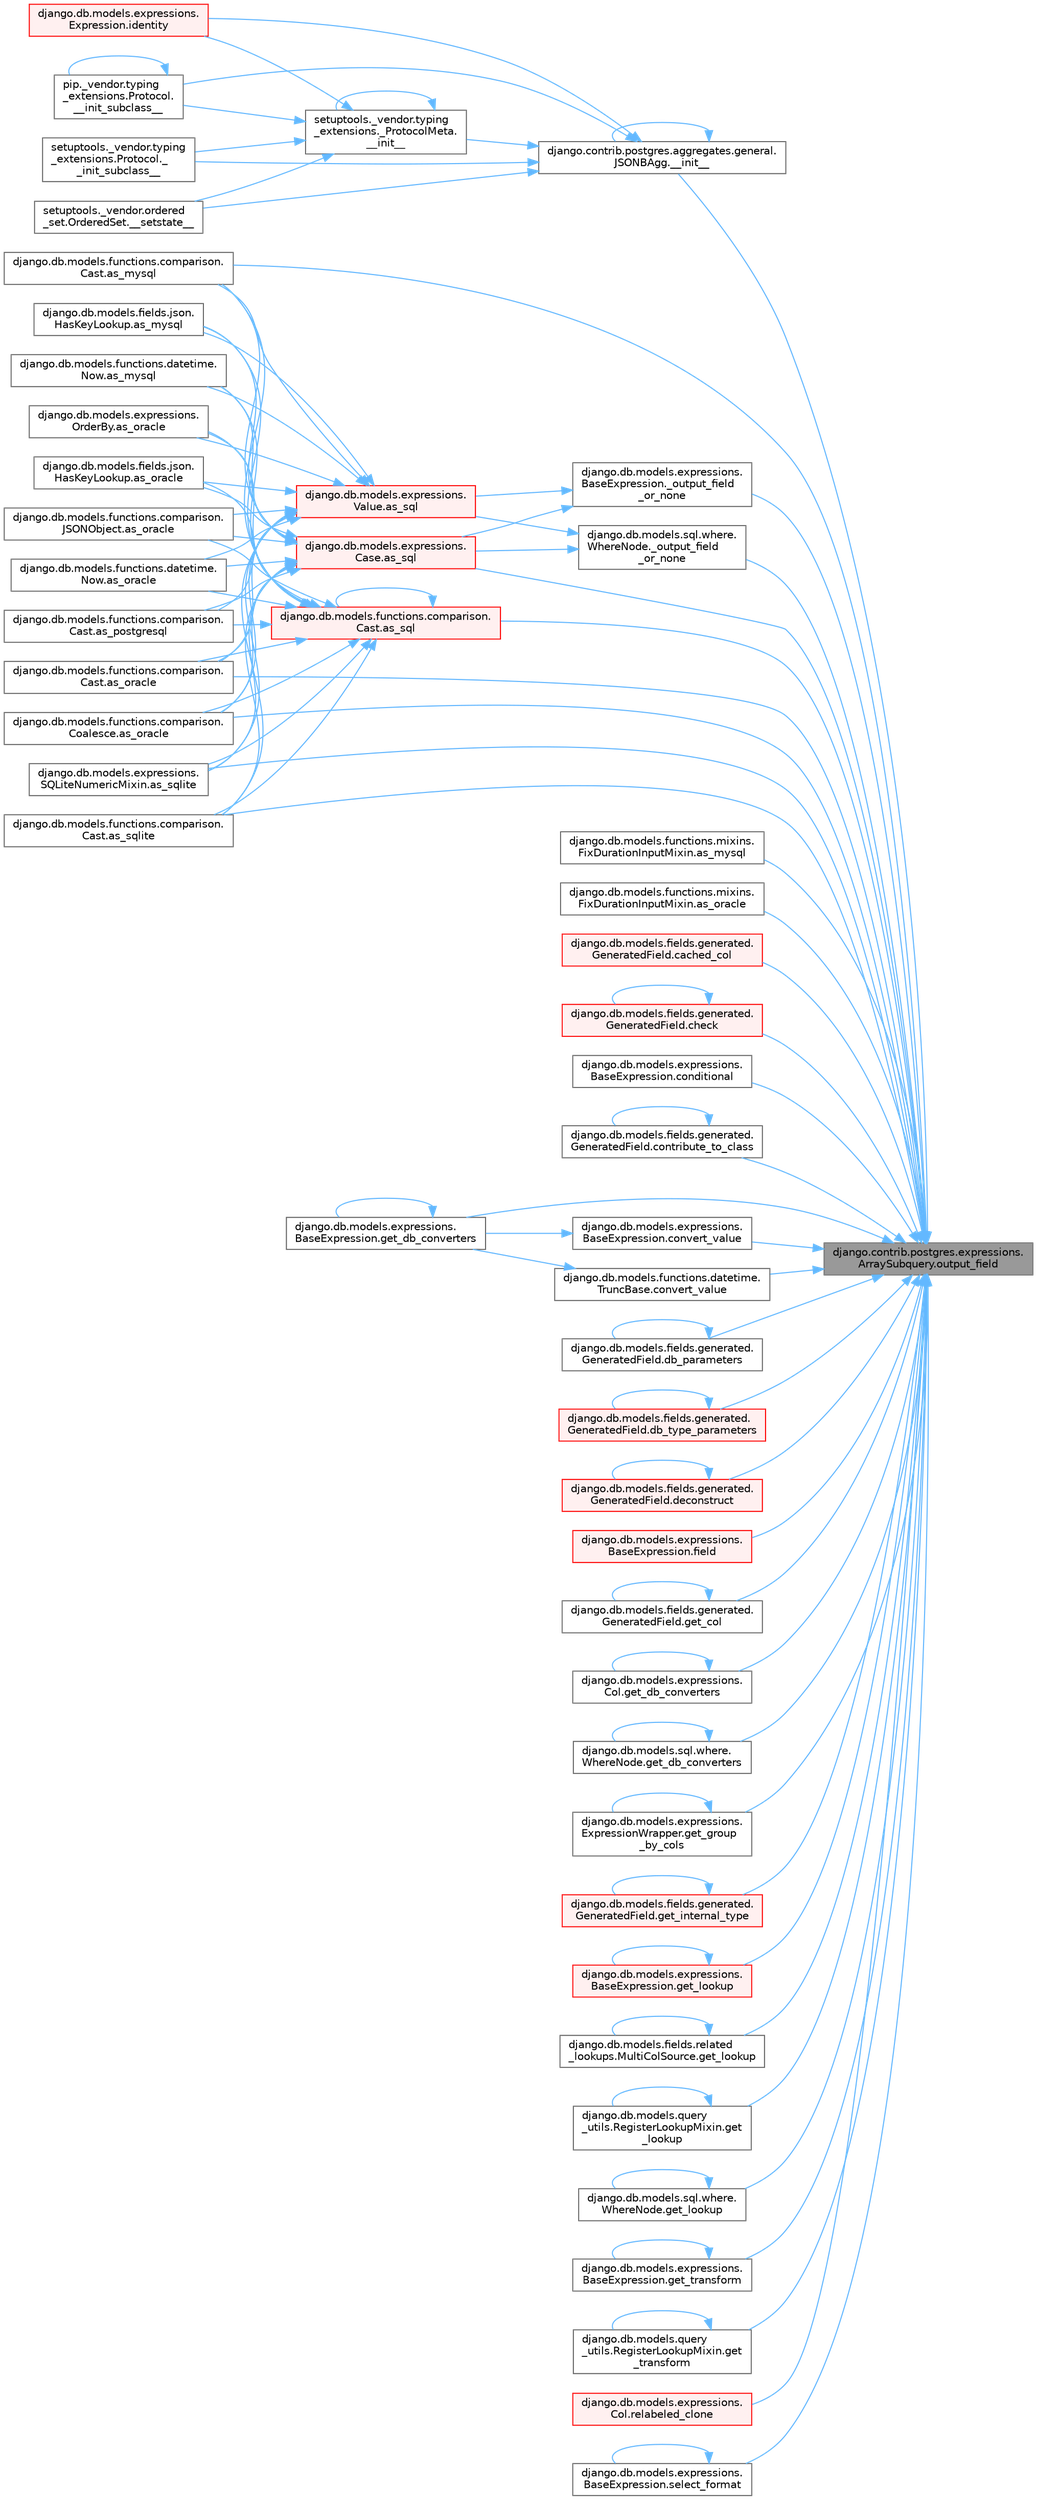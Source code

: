 digraph "django.contrib.postgres.expressions.ArraySubquery.output_field"
{
 // LATEX_PDF_SIZE
  bgcolor="transparent";
  edge [fontname=Helvetica,fontsize=10,labelfontname=Helvetica,labelfontsize=10];
  node [fontname=Helvetica,fontsize=10,shape=box,height=0.2,width=0.4];
  rankdir="RL";
  Node1 [id="Node000001",label="django.contrib.postgres.expressions.\lArraySubquery.output_field",height=0.2,width=0.4,color="gray40", fillcolor="grey60", style="filled", fontcolor="black",tooltip=" "];
  Node1 -> Node2 [id="edge1_Node000001_Node000002",dir="back",color="steelblue1",style="solid",tooltip=" "];
  Node2 [id="Node000002",label="django.contrib.postgres.aggregates.general.\lJSONBAgg.__init__",height=0.2,width=0.4,color="grey40", fillcolor="white", style="filled",URL="$classdjango_1_1contrib_1_1postgres_1_1aggregates_1_1general_1_1_j_s_o_n_b_agg.html#aa39cd664a8b14d90239be69e6599fd7f",tooltip=" "];
  Node2 -> Node2 [id="edge2_Node000002_Node000002",dir="back",color="steelblue1",style="solid",tooltip=" "];
  Node2 -> Node3 [id="edge3_Node000002_Node000003",dir="back",color="steelblue1",style="solid",tooltip=" "];
  Node3 [id="Node000003",label="setuptools._vendor.typing\l_extensions._ProtocolMeta.\l__init__",height=0.2,width=0.4,color="grey40", fillcolor="white", style="filled",URL="$classsetuptools_1_1__vendor_1_1typing__extensions_1_1___protocol_meta.html#a7bbaff8ac6d19534b46bca363ee0b43a",tooltip=" "];
  Node3 -> Node3 [id="edge4_Node000003_Node000003",dir="back",color="steelblue1",style="solid",tooltip=" "];
  Node3 -> Node4 [id="edge5_Node000003_Node000004",dir="back",color="steelblue1",style="solid",tooltip=" "];
  Node4 [id="Node000004",label="pip._vendor.typing\l_extensions.Protocol.\l__init_subclass__",height=0.2,width=0.4,color="grey40", fillcolor="white", style="filled",URL="$classpip_1_1__vendor_1_1typing__extensions_1_1_protocol.html#a2916efc86cebb8aba6deb7fd30b33988",tooltip=" "];
  Node4 -> Node4 [id="edge6_Node000004_Node000004",dir="back",color="steelblue1",style="solid",tooltip=" "];
  Node3 -> Node5 [id="edge7_Node000003_Node000005",dir="back",color="steelblue1",style="solid",tooltip=" "];
  Node5 [id="Node000005",label="setuptools._vendor.typing\l_extensions.Protocol._\l_init_subclass__",height=0.2,width=0.4,color="grey40", fillcolor="white", style="filled",URL="$classsetuptools_1_1__vendor_1_1typing__extensions_1_1_protocol.html#ac6cbebc092a4724ab3704c5334059874",tooltip=" "];
  Node3 -> Node6 [id="edge8_Node000003_Node000006",dir="back",color="steelblue1",style="solid",tooltip=" "];
  Node6 [id="Node000006",label="setuptools._vendor.ordered\l_set.OrderedSet.__setstate__",height=0.2,width=0.4,color="grey40", fillcolor="white", style="filled",URL="$classsetuptools_1_1__vendor_1_1ordered__set_1_1_ordered_set.html#aa7f7de9d987829525d06db565fe1b4a1",tooltip=" "];
  Node3 -> Node7 [id="edge9_Node000003_Node000007",dir="back",color="steelblue1",style="solid",tooltip=" "];
  Node7 [id="Node000007",label="django.db.models.expressions.\lExpression.identity",height=0.2,width=0.4,color="red", fillcolor="#FFF0F0", style="filled",URL="$classdjango_1_1db_1_1models_1_1expressions_1_1_expression.html#a10048810b5eb8641acf3bc150731b925",tooltip=" "];
  Node2 -> Node4 [id="edge10_Node000002_Node000004",dir="back",color="steelblue1",style="solid",tooltip=" "];
  Node2 -> Node5 [id="edge11_Node000002_Node000005",dir="back",color="steelblue1",style="solid",tooltip=" "];
  Node2 -> Node6 [id="edge12_Node000002_Node000006",dir="back",color="steelblue1",style="solid",tooltip=" "];
  Node2 -> Node7 [id="edge13_Node000002_Node000007",dir="back",color="steelblue1",style="solid",tooltip=" "];
  Node1 -> Node34 [id="edge14_Node000001_Node000034",dir="back",color="steelblue1",style="solid",tooltip=" "];
  Node34 [id="Node000034",label="django.db.models.expressions.\lBaseExpression._output_field\l_or_none",height=0.2,width=0.4,color="grey40", fillcolor="white", style="filled",URL="$classdjango_1_1db_1_1models_1_1expressions_1_1_base_expression.html#aad676f45033740e5caa723ce399f8850",tooltip=" "];
  Node34 -> Node35 [id="edge15_Node000034_Node000035",dir="back",color="steelblue1",style="solid",tooltip=" "];
  Node35 [id="Node000035",label="django.db.models.expressions.\lCase.as_sql",height=0.2,width=0.4,color="red", fillcolor="#FFF0F0", style="filled",URL="$classdjango_1_1db_1_1models_1_1expressions_1_1_case.html#a41d0d2712521088615ae784d16c4b2fb",tooltip=" "];
  Node35 -> Node36 [id="edge16_Node000035_Node000036",dir="back",color="steelblue1",style="solid",tooltip=" "];
  Node36 [id="Node000036",label="django.db.models.fields.json.\lHasKeyLookup.as_mysql",height=0.2,width=0.4,color="grey40", fillcolor="white", style="filled",URL="$classdjango_1_1db_1_1models_1_1fields_1_1json_1_1_has_key_lookup.html#a10f67427287f2c0ea32513ca6f481e96",tooltip=" "];
  Node35 -> Node37 [id="edge17_Node000035_Node000037",dir="back",color="steelblue1",style="solid",tooltip=" "];
  Node37 [id="Node000037",label="django.db.models.functions.comparison.\lCast.as_mysql",height=0.2,width=0.4,color="grey40", fillcolor="white", style="filled",URL="$classdjango_1_1db_1_1models_1_1functions_1_1comparison_1_1_cast.html#a447737891e955909c6a381529a67a84e",tooltip=" "];
  Node35 -> Node38 [id="edge18_Node000035_Node000038",dir="back",color="steelblue1",style="solid",tooltip=" "];
  Node38 [id="Node000038",label="django.db.models.functions.datetime.\lNow.as_mysql",height=0.2,width=0.4,color="grey40", fillcolor="white", style="filled",URL="$classdjango_1_1db_1_1models_1_1functions_1_1datetime_1_1_now.html#a070a9334fb198086c0c4e96e9725d92b",tooltip=" "];
  Node35 -> Node39 [id="edge19_Node000035_Node000039",dir="back",color="steelblue1",style="solid",tooltip=" "];
  Node39 [id="Node000039",label="django.db.models.expressions.\lOrderBy.as_oracle",height=0.2,width=0.4,color="grey40", fillcolor="white", style="filled",URL="$classdjango_1_1db_1_1models_1_1expressions_1_1_order_by.html#af9b6ede9b0df85d6bcf54f983b3a8f6a",tooltip=" "];
  Node35 -> Node40 [id="edge20_Node000035_Node000040",dir="back",color="steelblue1",style="solid",tooltip=" "];
  Node40 [id="Node000040",label="django.db.models.fields.json.\lHasKeyLookup.as_oracle",height=0.2,width=0.4,color="grey40", fillcolor="white", style="filled",URL="$classdjango_1_1db_1_1models_1_1fields_1_1json_1_1_has_key_lookup.html#afbb88aa4fb23b3ec3acdc695c2f52398",tooltip=" "];
  Node35 -> Node41 [id="edge21_Node000035_Node000041",dir="back",color="steelblue1",style="solid",tooltip=" "];
  Node41 [id="Node000041",label="django.db.models.functions.comparison.\lCast.as_oracle",height=0.2,width=0.4,color="grey40", fillcolor="white", style="filled",URL="$classdjango_1_1db_1_1models_1_1functions_1_1comparison_1_1_cast.html#ad466cd7ca85dc257d9e2718f41a263ec",tooltip=" "];
  Node35 -> Node42 [id="edge22_Node000035_Node000042",dir="back",color="steelblue1",style="solid",tooltip=" "];
  Node42 [id="Node000042",label="django.db.models.functions.comparison.\lCoalesce.as_oracle",height=0.2,width=0.4,color="grey40", fillcolor="white", style="filled",URL="$classdjango_1_1db_1_1models_1_1functions_1_1comparison_1_1_coalesce.html#a1bbeea180ef3ef4d8ba5d51d33d6ef85",tooltip=" "];
  Node35 -> Node43 [id="edge23_Node000035_Node000043",dir="back",color="steelblue1",style="solid",tooltip=" "];
  Node43 [id="Node000043",label="django.db.models.functions.comparison.\lJSONObject.as_oracle",height=0.2,width=0.4,color="grey40", fillcolor="white", style="filled",URL="$classdjango_1_1db_1_1models_1_1functions_1_1comparison_1_1_j_s_o_n_object.html#a4b4fa1161d27b0a9bbbdd0370e9af364",tooltip=" "];
  Node35 -> Node44 [id="edge24_Node000035_Node000044",dir="back",color="steelblue1",style="solid",tooltip=" "];
  Node44 [id="Node000044",label="django.db.models.functions.datetime.\lNow.as_oracle",height=0.2,width=0.4,color="grey40", fillcolor="white", style="filled",URL="$classdjango_1_1db_1_1models_1_1functions_1_1datetime_1_1_now.html#ad5e1ae918a5c4d39f675f98280440538",tooltip=" "];
  Node35 -> Node45 [id="edge25_Node000035_Node000045",dir="back",color="steelblue1",style="solid",tooltip=" "];
  Node45 [id="Node000045",label="django.db.models.functions.comparison.\lCast.as_postgresql",height=0.2,width=0.4,color="grey40", fillcolor="white", style="filled",URL="$classdjango_1_1db_1_1models_1_1functions_1_1comparison_1_1_cast.html#ae51aa6aa6fe8ca7064d8bca2f8e05188",tooltip=" "];
  Node35 -> Node50 [id="edge26_Node000035_Node000050",dir="back",color="steelblue1",style="solid",tooltip=" "];
  Node50 [id="Node000050",label="django.db.models.expressions.\lSQLiteNumericMixin.as_sqlite",height=0.2,width=0.4,color="grey40", fillcolor="white", style="filled",URL="$classdjango_1_1db_1_1models_1_1expressions_1_1_s_q_lite_numeric_mixin.html#a7c649b97074b00e095c4ee2b3bc62482",tooltip=" "];
  Node35 -> Node52 [id="edge27_Node000035_Node000052",dir="back",color="steelblue1",style="solid",tooltip=" "];
  Node52 [id="Node000052",label="django.db.models.functions.comparison.\lCast.as_sqlite",height=0.2,width=0.4,color="grey40", fillcolor="white", style="filled",URL="$classdjango_1_1db_1_1models_1_1functions_1_1comparison_1_1_cast.html#a1943b51797a168ff6a3ad37005086d8c",tooltip=" "];
  Node34 -> Node64 [id="edge28_Node000034_Node000064",dir="back",color="steelblue1",style="solid",tooltip=" "];
  Node64 [id="Node000064",label="django.db.models.expressions.\lValue.as_sql",height=0.2,width=0.4,color="red", fillcolor="#FFF0F0", style="filled",URL="$classdjango_1_1db_1_1models_1_1expressions_1_1_value.html#a2471e71c0db69e52fdb3016f8e97a111",tooltip=" "];
  Node64 -> Node36 [id="edge29_Node000064_Node000036",dir="back",color="steelblue1",style="solid",tooltip=" "];
  Node64 -> Node37 [id="edge30_Node000064_Node000037",dir="back",color="steelblue1",style="solid",tooltip=" "];
  Node64 -> Node38 [id="edge31_Node000064_Node000038",dir="back",color="steelblue1",style="solid",tooltip=" "];
  Node64 -> Node39 [id="edge32_Node000064_Node000039",dir="back",color="steelblue1",style="solid",tooltip=" "];
  Node64 -> Node40 [id="edge33_Node000064_Node000040",dir="back",color="steelblue1",style="solid",tooltip=" "];
  Node64 -> Node41 [id="edge34_Node000064_Node000041",dir="back",color="steelblue1",style="solid",tooltip=" "];
  Node64 -> Node42 [id="edge35_Node000064_Node000042",dir="back",color="steelblue1",style="solid",tooltip=" "];
  Node64 -> Node43 [id="edge36_Node000064_Node000043",dir="back",color="steelblue1",style="solid",tooltip=" "];
  Node64 -> Node44 [id="edge37_Node000064_Node000044",dir="back",color="steelblue1",style="solid",tooltip=" "];
  Node64 -> Node45 [id="edge38_Node000064_Node000045",dir="back",color="steelblue1",style="solid",tooltip=" "];
  Node64 -> Node50 [id="edge39_Node000064_Node000050",dir="back",color="steelblue1",style="solid",tooltip=" "];
  Node64 -> Node52 [id="edge40_Node000064_Node000052",dir="back",color="steelblue1",style="solid",tooltip=" "];
  Node1 -> Node65 [id="edge41_Node000001_Node000065",dir="back",color="steelblue1",style="solid",tooltip=" "];
  Node65 [id="Node000065",label="django.db.models.sql.where.\lWhereNode._output_field\l_or_none",height=0.2,width=0.4,color="grey40", fillcolor="white", style="filled",URL="$classdjango_1_1db_1_1models_1_1sql_1_1where_1_1_where_node.html#ae254158229b805bdfd81f2be6b2fe44b",tooltip=" "];
  Node65 -> Node35 [id="edge42_Node000065_Node000035",dir="back",color="steelblue1",style="solid",tooltip=" "];
  Node65 -> Node64 [id="edge43_Node000065_Node000064",dir="back",color="steelblue1",style="solid",tooltip=" "];
  Node1 -> Node37 [id="edge44_Node000001_Node000037",dir="back",color="steelblue1",style="solid",tooltip=" "];
  Node1 -> Node66 [id="edge45_Node000001_Node000066",dir="back",color="steelblue1",style="solid",tooltip=" "];
  Node66 [id="Node000066",label="django.db.models.functions.mixins.\lFixDurationInputMixin.as_mysql",height=0.2,width=0.4,color="grey40", fillcolor="white", style="filled",URL="$classdjango_1_1db_1_1models_1_1functions_1_1mixins_1_1_fix_duration_input_mixin.html#a010f23ae95c58a4a939be1efcc5f5b7d",tooltip=" "];
  Node1 -> Node41 [id="edge46_Node000001_Node000041",dir="back",color="steelblue1",style="solid",tooltip=" "];
  Node1 -> Node42 [id="edge47_Node000001_Node000042",dir="back",color="steelblue1",style="solid",tooltip=" "];
  Node1 -> Node67 [id="edge48_Node000001_Node000067",dir="back",color="steelblue1",style="solid",tooltip=" "];
  Node67 [id="Node000067",label="django.db.models.functions.mixins.\lFixDurationInputMixin.as_oracle",height=0.2,width=0.4,color="grey40", fillcolor="white", style="filled",URL="$classdjango_1_1db_1_1models_1_1functions_1_1mixins_1_1_fix_duration_input_mixin.html#a2e5d6957724a89d03541cc897b6e6e53",tooltip=" "];
  Node1 -> Node35 [id="edge49_Node000001_Node000035",dir="back",color="steelblue1",style="solid",tooltip=" "];
  Node1 -> Node68 [id="edge50_Node000001_Node000068",dir="back",color="steelblue1",style="solid",tooltip=" "];
  Node68 [id="Node000068",label="django.db.models.functions.comparison.\lCast.as_sql",height=0.2,width=0.4,color="red", fillcolor="#FFF0F0", style="filled",URL="$classdjango_1_1db_1_1models_1_1functions_1_1comparison_1_1_cast.html#aa39abc21f301797d67837d0d479e2e87",tooltip=" "];
  Node68 -> Node36 [id="edge51_Node000068_Node000036",dir="back",color="steelblue1",style="solid",tooltip=" "];
  Node68 -> Node37 [id="edge52_Node000068_Node000037",dir="back",color="steelblue1",style="solid",tooltip=" "];
  Node68 -> Node38 [id="edge53_Node000068_Node000038",dir="back",color="steelblue1",style="solid",tooltip=" "];
  Node68 -> Node39 [id="edge54_Node000068_Node000039",dir="back",color="steelblue1",style="solid",tooltip=" "];
  Node68 -> Node40 [id="edge55_Node000068_Node000040",dir="back",color="steelblue1",style="solid",tooltip=" "];
  Node68 -> Node41 [id="edge56_Node000068_Node000041",dir="back",color="steelblue1",style="solid",tooltip=" "];
  Node68 -> Node42 [id="edge57_Node000068_Node000042",dir="back",color="steelblue1",style="solid",tooltip=" "];
  Node68 -> Node43 [id="edge58_Node000068_Node000043",dir="back",color="steelblue1",style="solid",tooltip=" "];
  Node68 -> Node44 [id="edge59_Node000068_Node000044",dir="back",color="steelblue1",style="solid",tooltip=" "];
  Node68 -> Node45 [id="edge60_Node000068_Node000045",dir="back",color="steelblue1",style="solid",tooltip=" "];
  Node68 -> Node68 [id="edge61_Node000068_Node000068",dir="back",color="steelblue1",style="solid",tooltip=" "];
  Node68 -> Node50 [id="edge62_Node000068_Node000050",dir="back",color="steelblue1",style="solid",tooltip=" "];
  Node68 -> Node52 [id="edge63_Node000068_Node000052",dir="back",color="steelblue1",style="solid",tooltip=" "];
  Node1 -> Node50 [id="edge64_Node000001_Node000050",dir="back",color="steelblue1",style="solid",tooltip=" "];
  Node1 -> Node52 [id="edge65_Node000001_Node000052",dir="back",color="steelblue1",style="solid",tooltip=" "];
  Node1 -> Node69 [id="edge66_Node000001_Node000069",dir="back",color="steelblue1",style="solid",tooltip=" "];
  Node69 [id="Node000069",label="django.db.models.fields.generated.\lGeneratedField.cached_col",height=0.2,width=0.4,color="red", fillcolor="#FFF0F0", style="filled",URL="$classdjango_1_1db_1_1models_1_1fields_1_1generated_1_1_generated_field.html#a71fb8bbb86e28557e79ed7d53bb65a0d",tooltip=" "];
  Node1 -> Node71 [id="edge67_Node000001_Node000071",dir="back",color="steelblue1",style="solid",tooltip=" "];
  Node71 [id="Node000071",label="django.db.models.fields.generated.\lGeneratedField.check",height=0.2,width=0.4,color="red", fillcolor="#FFF0F0", style="filled",URL="$classdjango_1_1db_1_1models_1_1fields_1_1generated_1_1_generated_field.html#a17dcd0f6d6580cb5f6417d8730312ad6",tooltip=" "];
  Node71 -> Node71 [id="edge68_Node000071_Node000071",dir="back",color="steelblue1",style="solid",tooltip=" "];
  Node1 -> Node1007 [id="edge69_Node000001_Node001007",dir="back",color="steelblue1",style="solid",tooltip=" "];
  Node1007 [id="Node001007",label="django.db.models.expressions.\lBaseExpression.conditional",height=0.2,width=0.4,color="grey40", fillcolor="white", style="filled",URL="$classdjango_1_1db_1_1models_1_1expressions_1_1_base_expression.html#ad1e7e6185d7c29f4712ad28f81804f98",tooltip=" "];
  Node1 -> Node1008 [id="edge70_Node000001_Node001008",dir="back",color="steelblue1",style="solid",tooltip=" "];
  Node1008 [id="Node001008",label="django.db.models.fields.generated.\lGeneratedField.contribute_to_class",height=0.2,width=0.4,color="grey40", fillcolor="white", style="filled",URL="$classdjango_1_1db_1_1models_1_1fields_1_1generated_1_1_generated_field.html#a2b64e8889125b0e8c2e7f560f46bb1f1",tooltip=" "];
  Node1008 -> Node1008 [id="edge71_Node001008_Node001008",dir="back",color="steelblue1",style="solid",tooltip=" "];
  Node1 -> Node1009 [id="edge72_Node000001_Node001009",dir="back",color="steelblue1",style="solid",tooltip=" "];
  Node1009 [id="Node001009",label="django.db.models.expressions.\lBaseExpression.convert_value",height=0.2,width=0.4,color="grey40", fillcolor="white", style="filled",URL="$classdjango_1_1db_1_1models_1_1expressions_1_1_base_expression.html#af112651d4a6b22c6d82e1c1b03e917ae",tooltip=" "];
  Node1009 -> Node1010 [id="edge73_Node001009_Node001010",dir="back",color="steelblue1",style="solid",tooltip=" "];
  Node1010 [id="Node001010",label="django.db.models.expressions.\lBaseExpression.get_db_converters",height=0.2,width=0.4,color="grey40", fillcolor="white", style="filled",URL="$classdjango_1_1db_1_1models_1_1expressions_1_1_base_expression.html#a0caedcc704934040e878b3682f901caf",tooltip=" "];
  Node1010 -> Node1010 [id="edge74_Node001010_Node001010",dir="back",color="steelblue1",style="solid",tooltip=" "];
  Node1 -> Node1011 [id="edge75_Node000001_Node001011",dir="back",color="steelblue1",style="solid",tooltip=" "];
  Node1011 [id="Node001011",label="django.db.models.functions.datetime.\lTruncBase.convert_value",height=0.2,width=0.4,color="grey40", fillcolor="white", style="filled",URL="$classdjango_1_1db_1_1models_1_1functions_1_1datetime_1_1_trunc_base.html#a66c33e72d7542df478d2b18b3c7a25d1",tooltip=" "];
  Node1011 -> Node1010 [id="edge76_Node001011_Node001010",dir="back",color="steelblue1",style="solid",tooltip=" "];
  Node1 -> Node1012 [id="edge77_Node000001_Node001012",dir="back",color="steelblue1",style="solid",tooltip=" "];
  Node1012 [id="Node001012",label="django.db.models.fields.generated.\lGeneratedField.db_parameters",height=0.2,width=0.4,color="grey40", fillcolor="white", style="filled",URL="$classdjango_1_1db_1_1models_1_1fields_1_1generated_1_1_generated_field.html#a9a0fd68d3bba4950e4908c4abcee8c48",tooltip=" "];
  Node1012 -> Node1012 [id="edge78_Node001012_Node001012",dir="back",color="steelblue1",style="solid",tooltip=" "];
  Node1 -> Node1013 [id="edge79_Node000001_Node001013",dir="back",color="steelblue1",style="solid",tooltip=" "];
  Node1013 [id="Node001013",label="django.db.models.fields.generated.\lGeneratedField.db_type_parameters",height=0.2,width=0.4,color="red", fillcolor="#FFF0F0", style="filled",URL="$classdjango_1_1db_1_1models_1_1fields_1_1generated_1_1_generated_field.html#a695f8f86f422937a550bb84941e43638",tooltip=" "];
  Node1013 -> Node1013 [id="edge80_Node001013_Node001013",dir="back",color="steelblue1",style="solid",tooltip=" "];
  Node1 -> Node1027 [id="edge81_Node000001_Node001027",dir="back",color="steelblue1",style="solid",tooltip=" "];
  Node1027 [id="Node001027",label="django.db.models.fields.generated.\lGeneratedField.deconstruct",height=0.2,width=0.4,color="red", fillcolor="#FFF0F0", style="filled",URL="$classdjango_1_1db_1_1models_1_1fields_1_1generated_1_1_generated_field.html#a2a53771dfb290140ddb655a9b1c3428a",tooltip=" "];
  Node1027 -> Node1027 [id="edge82_Node001027_Node001027",dir="back",color="steelblue1",style="solid",tooltip=" "];
  Node1 -> Node1028 [id="edge83_Node000001_Node001028",dir="back",color="steelblue1",style="solid",tooltip=" "];
  Node1028 [id="Node001028",label="django.db.models.expressions.\lBaseExpression.field",height=0.2,width=0.4,color="red", fillcolor="#FFF0F0", style="filled",URL="$classdjango_1_1db_1_1models_1_1expressions_1_1_base_expression.html#a70aeb35391ada82c2e9f02b1c3ac150c",tooltip=" "];
  Node1 -> Node1273 [id="edge84_Node000001_Node001273",dir="back",color="steelblue1",style="solid",tooltip=" "];
  Node1273 [id="Node001273",label="django.db.models.fields.generated.\lGeneratedField.get_col",height=0.2,width=0.4,color="grey40", fillcolor="white", style="filled",URL="$classdjango_1_1db_1_1models_1_1fields_1_1generated_1_1_generated_field.html#aaef3d55f75064e6bb491184ec79e2ada",tooltip=" "];
  Node1273 -> Node1273 [id="edge85_Node001273_Node001273",dir="back",color="steelblue1",style="solid",tooltip=" "];
  Node1 -> Node1010 [id="edge86_Node000001_Node001010",dir="back",color="steelblue1",style="solid",tooltip=" "];
  Node1 -> Node1274 [id="edge87_Node000001_Node001274",dir="back",color="steelblue1",style="solid",tooltip=" "];
  Node1274 [id="Node001274",label="django.db.models.expressions.\lCol.get_db_converters",height=0.2,width=0.4,color="grey40", fillcolor="white", style="filled",URL="$classdjango_1_1db_1_1models_1_1expressions_1_1_col.html#a569b8fb347cf6c650889967f89798130",tooltip=" "];
  Node1274 -> Node1274 [id="edge88_Node001274_Node001274",dir="back",color="steelblue1",style="solid",tooltip=" "];
  Node1 -> Node1275 [id="edge89_Node000001_Node001275",dir="back",color="steelblue1",style="solid",tooltip=" "];
  Node1275 [id="Node001275",label="django.db.models.sql.where.\lWhereNode.get_db_converters",height=0.2,width=0.4,color="grey40", fillcolor="white", style="filled",URL="$classdjango_1_1db_1_1models_1_1sql_1_1where_1_1_where_node.html#a5821a2e9891291185778d9f8fbc45029",tooltip=" "];
  Node1275 -> Node1275 [id="edge90_Node001275_Node001275",dir="back",color="steelblue1",style="solid",tooltip=" "];
  Node1 -> Node1276 [id="edge91_Node000001_Node001276",dir="back",color="steelblue1",style="solid",tooltip=" "];
  Node1276 [id="Node001276",label="django.db.models.expressions.\lExpressionWrapper.get_group\l_by_cols",height=0.2,width=0.4,color="grey40", fillcolor="white", style="filled",URL="$classdjango_1_1db_1_1models_1_1expressions_1_1_expression_wrapper.html#a9775e8a5f79bd479def0b599a2411ad3",tooltip=" "];
  Node1276 -> Node1276 [id="edge92_Node001276_Node001276",dir="back",color="steelblue1",style="solid",tooltip=" "];
  Node1 -> Node1277 [id="edge93_Node000001_Node001277",dir="back",color="steelblue1",style="solid",tooltip=" "];
  Node1277 [id="Node001277",label="django.db.models.fields.generated.\lGeneratedField.get_internal_type",height=0.2,width=0.4,color="red", fillcolor="#FFF0F0", style="filled",URL="$classdjango_1_1db_1_1models_1_1fields_1_1generated_1_1_generated_field.html#a9f7ada2521e4ff06df60a7978952be85",tooltip=" "];
  Node1277 -> Node1277 [id="edge94_Node001277_Node001277",dir="back",color="steelblue1",style="solid",tooltip=" "];
  Node1 -> Node1287 [id="edge95_Node000001_Node001287",dir="back",color="steelblue1",style="solid",tooltip=" "];
  Node1287 [id="Node001287",label="django.db.models.expressions.\lBaseExpression.get_lookup",height=0.2,width=0.4,color="red", fillcolor="#FFF0F0", style="filled",URL="$classdjango_1_1db_1_1models_1_1expressions_1_1_base_expression.html#a01659a233146096f1936ef43277a45e8",tooltip=" "];
  Node1287 -> Node1287 [id="edge96_Node001287_Node001287",dir="back",color="steelblue1",style="solid",tooltip=" "];
  Node1 -> Node1288 [id="edge97_Node000001_Node001288",dir="back",color="steelblue1",style="solid",tooltip=" "];
  Node1288 [id="Node001288",label="django.db.models.fields.related\l_lookups.MultiColSource.get_lookup",height=0.2,width=0.4,color="grey40", fillcolor="white", style="filled",URL="$classdjango_1_1db_1_1models_1_1fields_1_1related__lookups_1_1_multi_col_source.html#a1742a9e22a72f0b66f4c02abc9eb4a8e",tooltip=" "];
  Node1288 -> Node1288 [id="edge98_Node001288_Node001288",dir="back",color="steelblue1",style="solid",tooltip=" "];
  Node1 -> Node1289 [id="edge99_Node000001_Node001289",dir="back",color="steelblue1",style="solid",tooltip=" "];
  Node1289 [id="Node001289",label="django.db.models.query\l_utils.RegisterLookupMixin.get\l_lookup",height=0.2,width=0.4,color="grey40", fillcolor="white", style="filled",URL="$classdjango_1_1db_1_1models_1_1query__utils_1_1_register_lookup_mixin.html#a49b9ee01760922db3314d356a14d16de",tooltip=" "];
  Node1289 -> Node1289 [id="edge100_Node001289_Node001289",dir="back",color="steelblue1",style="solid",tooltip=" "];
  Node1 -> Node1290 [id="edge101_Node000001_Node001290",dir="back",color="steelblue1",style="solid",tooltip=" "];
  Node1290 [id="Node001290",label="django.db.models.sql.where.\lWhereNode.get_lookup",height=0.2,width=0.4,color="grey40", fillcolor="white", style="filled",URL="$classdjango_1_1db_1_1models_1_1sql_1_1where_1_1_where_node.html#ae7c07ab2d555e2f5577750b86855dac9",tooltip=" "];
  Node1290 -> Node1290 [id="edge102_Node001290_Node001290",dir="back",color="steelblue1",style="solid",tooltip=" "];
  Node1 -> Node1291 [id="edge103_Node000001_Node001291",dir="back",color="steelblue1",style="solid",tooltip=" "];
  Node1291 [id="Node001291",label="django.db.models.expressions.\lBaseExpression.get_transform",height=0.2,width=0.4,color="grey40", fillcolor="white", style="filled",URL="$classdjango_1_1db_1_1models_1_1expressions_1_1_base_expression.html#aaf7a1a972ef131f35abe484b5da0a896",tooltip=" "];
  Node1291 -> Node1291 [id="edge104_Node001291_Node001291",dir="back",color="steelblue1",style="solid",tooltip=" "];
  Node1 -> Node1292 [id="edge105_Node000001_Node001292",dir="back",color="steelblue1",style="solid",tooltip=" "];
  Node1292 [id="Node001292",label="django.db.models.query\l_utils.RegisterLookupMixin.get\l_transform",height=0.2,width=0.4,color="grey40", fillcolor="white", style="filled",URL="$classdjango_1_1db_1_1models_1_1query__utils_1_1_register_lookup_mixin.html#a1e54d000630304bbc63c507719683fef",tooltip=" "];
  Node1292 -> Node1292 [id="edge106_Node001292_Node001292",dir="back",color="steelblue1",style="solid",tooltip=" "];
  Node1 -> Node1293 [id="edge107_Node000001_Node001293",dir="back",color="steelblue1",style="solid",tooltip=" "];
  Node1293 [id="Node001293",label="django.db.models.expressions.\lCol.relabeled_clone",height=0.2,width=0.4,color="red", fillcolor="#FFF0F0", style="filled",URL="$classdjango_1_1db_1_1models_1_1expressions_1_1_col.html#a8fff9c1a73b14406f7ce601d90630464",tooltip=" "];
  Node1 -> Node1294 [id="edge108_Node000001_Node001294",dir="back",color="steelblue1",style="solid",tooltip=" "];
  Node1294 [id="Node001294",label="django.db.models.expressions.\lBaseExpression.select_format",height=0.2,width=0.4,color="grey40", fillcolor="white", style="filled",URL="$classdjango_1_1db_1_1models_1_1expressions_1_1_base_expression.html#acf6f60770ae8079d64a95fdb608f6779",tooltip=" "];
  Node1294 -> Node1294 [id="edge109_Node001294_Node001294",dir="back",color="steelblue1",style="solid",tooltip=" "];
}
